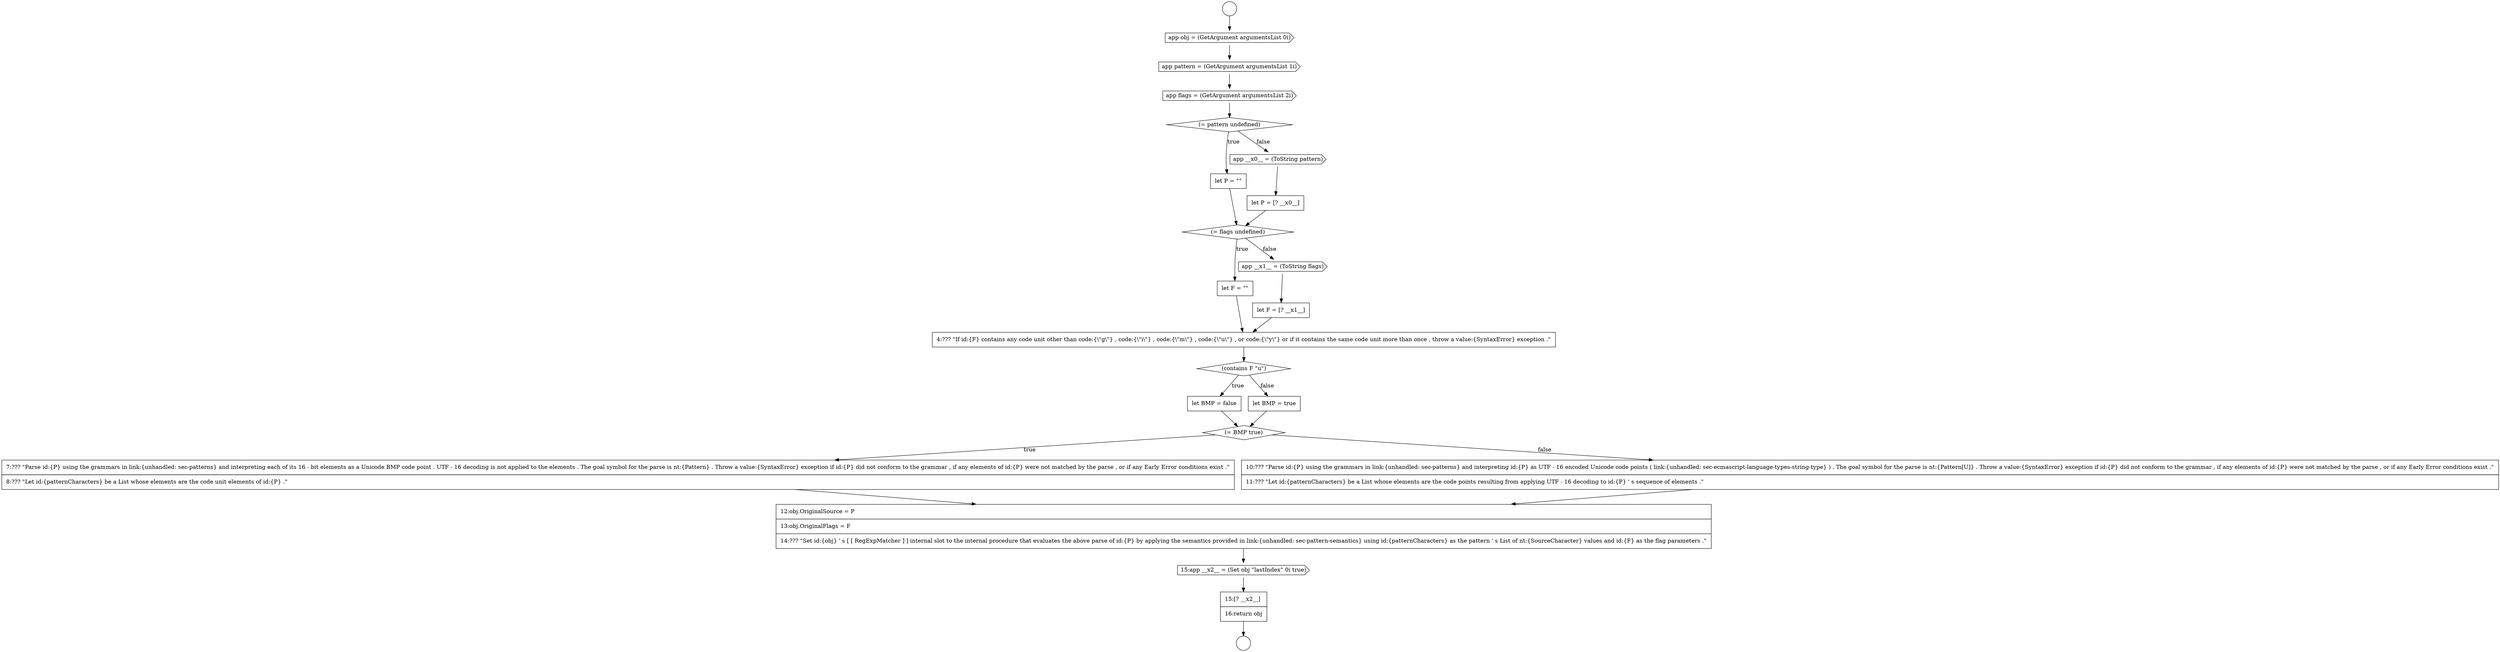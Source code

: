digraph {
  node12661 [shape=none, margin=0, label=<<font color="black">
    <table border="0" cellborder="1" cellspacing="0" cellpadding="10">
      <tr><td align="left">let F = [? __x1__]</td></tr>
    </table>
  </font>> color="black" fillcolor="white" style=filled]
  node12657 [shape=none, margin=0, label=<<font color="black">
    <table border="0" cellborder="1" cellspacing="0" cellpadding="10">
      <tr><td align="left">let P = [? __x0__]</td></tr>
    </table>
  </font>> color="black" fillcolor="white" style=filled]
  node12667 [shape=none, margin=0, label=<<font color="black">
    <table border="0" cellborder="1" cellspacing="0" cellpadding="10">
      <tr><td align="left">7:??? &quot;Parse id:{P} using the grammars in link:{unhandled: sec-patterns} and interpreting each of its 16 - bit elements as a Unicode BMP code point . UTF - 16 decoding is not applied to the elements . The goal symbol for the parse is nt:{Pattern} . Throw a value:{SyntaxError} exception if id:{P} did not conform to the grammar , if any elements of id:{P} were not matched by the parse , or if any Early Error conditions exist .&quot;</td></tr>
      <tr><td align="left">8:??? &quot;Let id:{patternCharacters} be a List whose elements are the code unit elements of id:{P} .&quot;</td></tr>
    </table>
  </font>> color="black" fillcolor="white" style=filled]
  node12671 [shape=none, margin=0, label=<<font color="black">
    <table border="0" cellborder="1" cellspacing="0" cellpadding="10">
      <tr><td align="left">15:[? __x2__]</td></tr>
      <tr><td align="left">16:return obj</td></tr>
    </table>
  </font>> color="black" fillcolor="white" style=filled]
  node12663 [shape=diamond, label=<<font color="black">(contains F &quot;u&quot;)</font>> color="black" fillcolor="white" style=filled]
  node12655 [shape=none, margin=0, label=<<font color="black">
    <table border="0" cellborder="1" cellspacing="0" cellpadding="10">
      <tr><td align="left">let P = &quot;&quot;</td></tr>
    </table>
  </font>> color="black" fillcolor="white" style=filled]
  node12659 [shape=none, margin=0, label=<<font color="black">
    <table border="0" cellborder="1" cellspacing="0" cellpadding="10">
      <tr><td align="left">let F = &quot;&quot;</td></tr>
    </table>
  </font>> color="black" fillcolor="white" style=filled]
  node12662 [shape=none, margin=0, label=<<font color="black">
    <table border="0" cellborder="1" cellspacing="0" cellpadding="10">
      <tr><td align="left">4:??? &quot;If id:{F} contains any code unit other than code:{\&quot;g\&quot;} , code:{\&quot;i\&quot;} , code:{\&quot;m\&quot;} , code:{\&quot;u\&quot;} , or code:{\&quot;y\&quot;} or if it contains the same code unit more than once , throw a value:{SyntaxError} exception .&quot;</td></tr>
    </table>
  </font>> color="black" fillcolor="white" style=filled]
  node12658 [shape=diamond, label=<<font color="black">(= flags undefined)</font>> color="black" fillcolor="white" style=filled]
  node12669 [shape=none, margin=0, label=<<font color="black">
    <table border="0" cellborder="1" cellspacing="0" cellpadding="10">
      <tr><td align="left">12:obj.OriginalSource = P</td></tr>
      <tr><td align="left">13:obj.OriginalFlags = F</td></tr>
      <tr><td align="left">14:??? &quot;Set id:{obj} ' s [ [ RegExpMatcher ] ] internal slot to the internal procedure that evaluates the above parse of id:{P} by applying the semantics provided in link:{unhandled: sec-pattern-semantics} using id:{patternCharacters} as the pattern ' s List of nt:{SourceCharacter} values and id:{F} as the flag parameters .&quot;</td></tr>
    </table>
  </font>> color="black" fillcolor="white" style=filled]
  node12649 [shape=circle label=" " color="black" fillcolor="white" style=filled]
  node12666 [shape=diamond, label=<<font color="black">(= BMP true)</font>> color="black" fillcolor="white" style=filled]
  node12653 [shape=cds, label=<<font color="black">app flags = (GetArgument argumentsList 2i)</font>> color="black" fillcolor="white" style=filled]
  node12670 [shape=cds, label=<<font color="black">15:app __x2__ = (Set obj &quot;lastIndex&quot; 0i true)</font>> color="black" fillcolor="white" style=filled]
  node12664 [shape=none, margin=0, label=<<font color="black">
    <table border="0" cellborder="1" cellspacing="0" cellpadding="10">
      <tr><td align="left">let BMP = false</td></tr>
    </table>
  </font>> color="black" fillcolor="white" style=filled]
  node12650 [shape=circle label=" " color="black" fillcolor="white" style=filled]
  node12660 [shape=cds, label=<<font color="black">app __x1__ = (ToString flags)</font>> color="black" fillcolor="white" style=filled]
  node12654 [shape=diamond, label=<<font color="black">(= pattern undefined)</font>> color="black" fillcolor="white" style=filled]
  node12656 [shape=cds, label=<<font color="black">app __x0__ = (ToString pattern)</font>> color="black" fillcolor="white" style=filled]
  node12651 [shape=cds, label=<<font color="black">app obj = (GetArgument argumentsList 0i)</font>> color="black" fillcolor="white" style=filled]
  node12668 [shape=none, margin=0, label=<<font color="black">
    <table border="0" cellborder="1" cellspacing="0" cellpadding="10">
      <tr><td align="left">10:??? &quot;Parse id:{P} using the grammars in link:{unhandled: sec-patterns} and interpreting id:{P} as UTF - 16 encoded Unicode code points ( link:{unhandled: sec-ecmascript-language-types-string-type} ) . The goal symbol for the parse is nt:{Pattern[U]} . Throw a value:{SyntaxError} exception if id:{P} did not conform to the grammar , if any elements of id:{P} were not matched by the parse , or if any Early Error conditions exist .&quot;</td></tr>
      <tr><td align="left">11:??? &quot;Let id:{patternCharacters} be a List whose elements are the code points resulting from applying UTF - 16 decoding to id:{P} ' s sequence of elements .&quot;</td></tr>
    </table>
  </font>> color="black" fillcolor="white" style=filled]
  node12652 [shape=cds, label=<<font color="black">app pattern = (GetArgument argumentsList 1i)</font>> color="black" fillcolor="white" style=filled]
  node12665 [shape=none, margin=0, label=<<font color="black">
    <table border="0" cellborder="1" cellspacing="0" cellpadding="10">
      <tr><td align="left">let BMP = true</td></tr>
    </table>
  </font>> color="black" fillcolor="white" style=filled]
  node12651 -> node12652 [ color="black"]
  node12669 -> node12670 [ color="black"]
  node12662 -> node12663 [ color="black"]
  node12657 -> node12658 [ color="black"]
  node12652 -> node12653 [ color="black"]
  node12654 -> node12655 [label=<<font color="black">true</font>> color="black"]
  node12654 -> node12656 [label=<<font color="black">false</font>> color="black"]
  node12653 -> node12654 [ color="black"]
  node12656 -> node12657 [ color="black"]
  node12665 -> node12666 [ color="black"]
  node12667 -> node12669 [ color="black"]
  node12671 -> node12650 [ color="black"]
  node12655 -> node12658 [ color="black"]
  node12661 -> node12662 [ color="black"]
  node12668 -> node12669 [ color="black"]
  node12658 -> node12659 [label=<<font color="black">true</font>> color="black"]
  node12658 -> node12660 [label=<<font color="black">false</font>> color="black"]
  node12666 -> node12667 [label=<<font color="black">true</font>> color="black"]
  node12666 -> node12668 [label=<<font color="black">false</font>> color="black"]
  node12664 -> node12666 [ color="black"]
  node12659 -> node12662 [ color="black"]
  node12649 -> node12651 [ color="black"]
  node12670 -> node12671 [ color="black"]
  node12663 -> node12664 [label=<<font color="black">true</font>> color="black"]
  node12663 -> node12665 [label=<<font color="black">false</font>> color="black"]
  node12660 -> node12661 [ color="black"]
}
